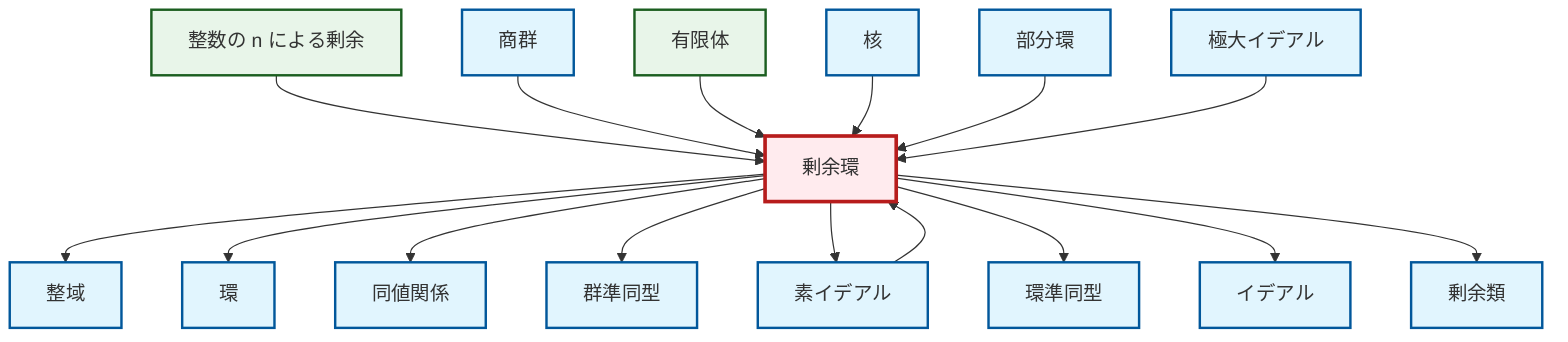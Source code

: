 graph TD
    classDef definition fill:#e1f5fe,stroke:#01579b,stroke-width:2px
    classDef theorem fill:#f3e5f5,stroke:#4a148c,stroke-width:2px
    classDef axiom fill:#fff3e0,stroke:#e65100,stroke-width:2px
    classDef example fill:#e8f5e9,stroke:#1b5e20,stroke-width:2px
    classDef current fill:#ffebee,stroke:#b71c1c,stroke-width:3px
    def-ideal["イデアル"]:::definition
    def-ring-homomorphism["環準同型"]:::definition
    def-quotient-ring["剰余環"]:::definition
    def-coset["剰余類"]:::definition
    def-integral-domain["整域"]:::definition
    def-prime-ideal["素イデアル"]:::definition
    def-kernel["核"]:::definition
    def-equivalence-relation["同値関係"]:::definition
    def-quotient-group["商群"]:::definition
    def-homomorphism["群準同型"]:::definition
    def-subring["部分環"]:::definition
    def-ring["環"]:::definition
    ex-quotient-integers-mod-n["整数の n による剰余"]:::example
    ex-finite-field["有限体"]:::example
    def-maximal-ideal["極大イデアル"]:::definition
    def-quotient-ring --> def-integral-domain
    ex-quotient-integers-mod-n --> def-quotient-ring
    def-prime-ideal --> def-quotient-ring
    def-quotient-ring --> def-ring
    def-quotient-group --> def-quotient-ring
    def-quotient-ring --> def-equivalence-relation
    def-quotient-ring --> def-homomorphism
    ex-finite-field --> def-quotient-ring
    def-kernel --> def-quotient-ring
    def-subring --> def-quotient-ring
    def-maximal-ideal --> def-quotient-ring
    def-quotient-ring --> def-prime-ideal
    def-quotient-ring --> def-ring-homomorphism
    def-quotient-ring --> def-ideal
    def-quotient-ring --> def-coset
    class def-quotient-ring current